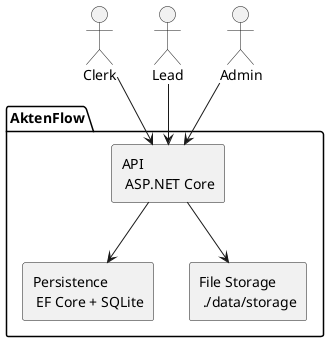 @startuml
skinparam componentStyle rectangle

package "AktenFlow" {
  [API \n ASP.NET Core] --> [Persistence \n EF Core + SQLite]
  [API \n ASP.NET Core] --> [File Storage \n ./data/storage]
}

actor Clerk
actor Lead
actor Admin

Clerk --> [API \n ASP.NET Core]
Lead --> [API \n ASP.NET Core]
Admin --> [API \n ASP.NET Core]
@enduml
